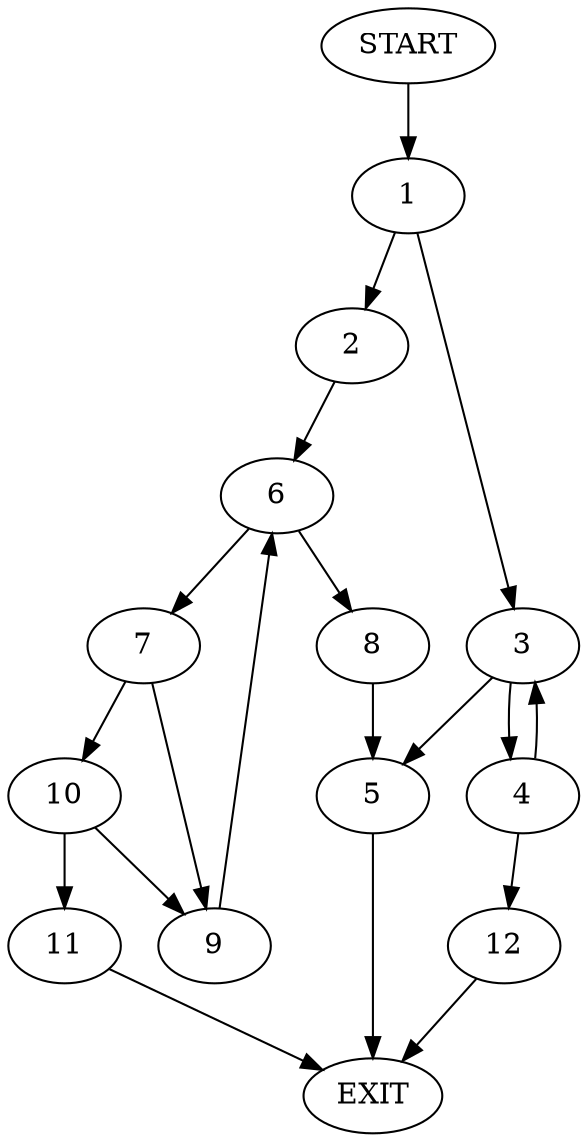 digraph {
0 [label="START"]
13 [label="EXIT"]
0 -> 1
1 -> 2
1 -> 3
3 -> 4
3 -> 5
2 -> 6
6 -> 7
6 -> 8
8 -> 5
7 -> 9
7 -> 10
9 -> 6
10 -> 9
10 -> 11
11 -> 13
5 -> 13
4 -> 12
4 -> 3
12 -> 13
}
